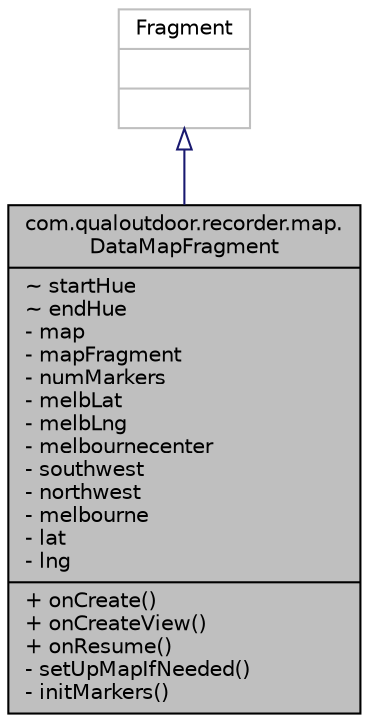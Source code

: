 digraph "com.qualoutdoor.recorder.map.DataMapFragment"
{
  edge [fontname="Helvetica",fontsize="10",labelfontname="Helvetica",labelfontsize="10"];
  node [fontname="Helvetica",fontsize="10",shape=record];
  Node1 [label="{com.qualoutdoor.recorder.map.\lDataMapFragment\n|~ startHue\l~ endHue\l- map\l- mapFragment\l- numMarkers\l- melbLat\l- melbLng\l- melbournecenter\l- southwest\l- northwest\l- melbourne\l- lat\l- lng\l|+ onCreate()\l+ onCreateView()\l+ onResume()\l- setUpMapIfNeeded()\l- initMarkers()\l}",height=0.2,width=0.4,color="black", fillcolor="grey75", style="filled" fontcolor="black"];
  Node2 -> Node1 [dir="back",color="midnightblue",fontsize="10",style="solid",arrowtail="onormal"];
  Node2 [label="{Fragment\n||}",height=0.2,width=0.4,color="grey75", fillcolor="white", style="filled"];
}
